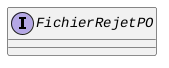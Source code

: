 {
  "sha1": "k7uh8shi8vrwni5mpg0dcaxapu1bvuy",
  "insertion": {
    "when": "2024-06-03T18:59:32.698Z",
    "user": "plantuml@gmail.com"
  }
}
@startuml
skinparam defaultFontName "Liberation Mono"
interface FichierRejetPO
@enduml
